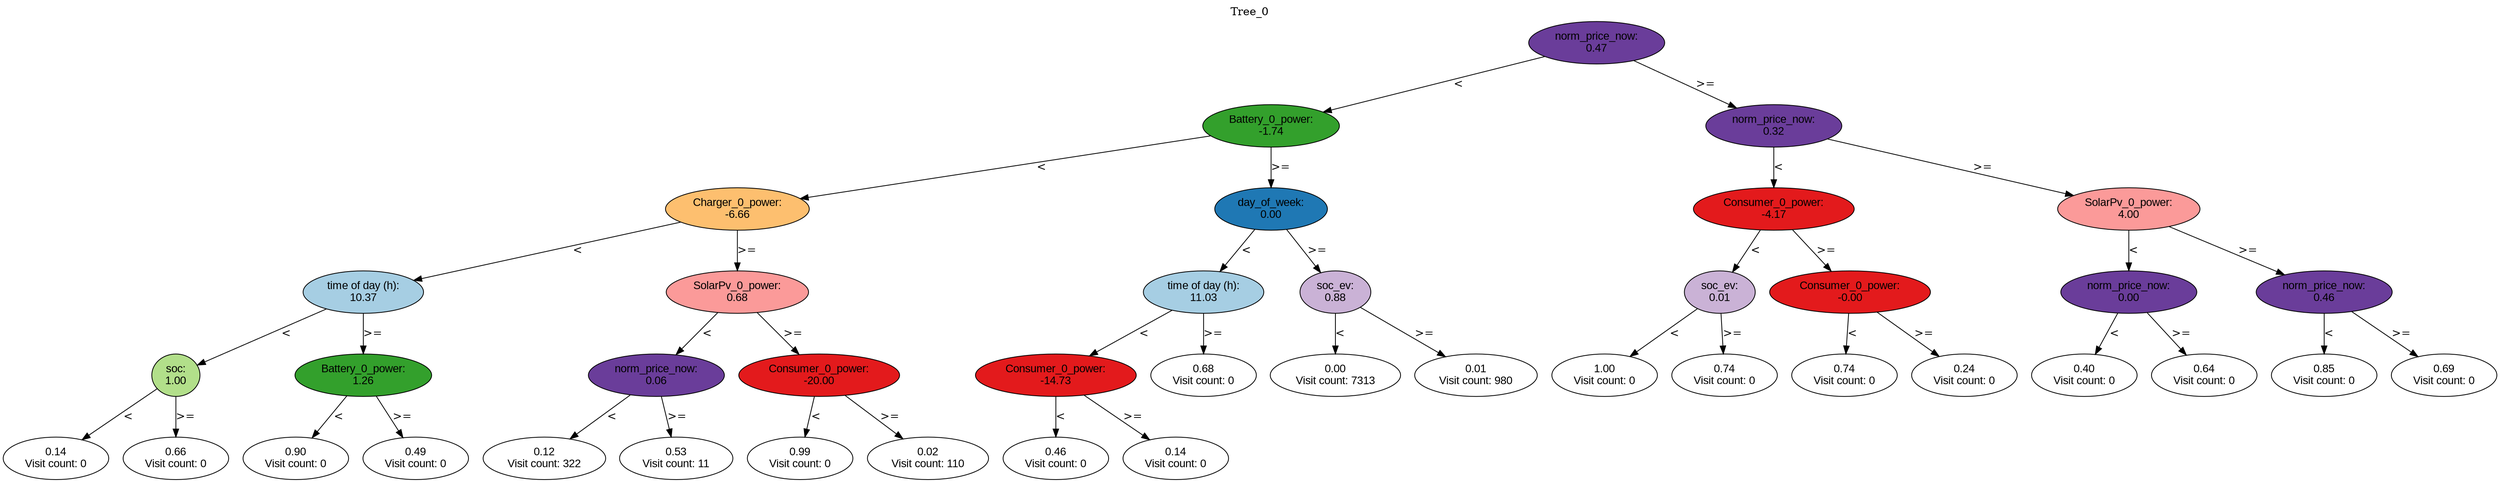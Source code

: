 digraph BST {
    node [fontname="Arial" style=filled colorscheme=paired12];
    0 [ label = "norm_price_now:
0.47" fillcolor=10];
    1 [ label = "Battery_0_power:
-1.74" fillcolor=4];
    2 [ label = "Charger_0_power:
-6.66" fillcolor=7];
    3 [ label = "time of day (h):
10.37" fillcolor=1];
    4 [ label = "soc:
1.00" fillcolor=3];
    5 [ label = "0.14
Visit count: 0" fillcolor=white];
    6 [ label = "0.66
Visit count: 0" fillcolor=white];
    7 [ label = "Battery_0_power:
1.26" fillcolor=4];
    8 [ label = "0.90
Visit count: 0" fillcolor=white];
    9 [ label = "0.49
Visit count: 0" fillcolor=white];
    10 [ label = "SolarPv_0_power:
0.68" fillcolor=5];
    11 [ label = "norm_price_now:
0.06" fillcolor=10];
    12 [ label = "0.12
Visit count: 322" fillcolor=white];
    13 [ label = "0.53
Visit count: 11" fillcolor=white];
    14 [ label = "Consumer_0_power:
-20.00" fillcolor=6];
    15 [ label = "0.99
Visit count: 0" fillcolor=white];
    16 [ label = "0.02
Visit count: 110" fillcolor=white];
    17 [ label = "day_of_week:
0.00" fillcolor=2];
    18 [ label = "time of day (h):
11.03" fillcolor=1];
    19 [ label = "Consumer_0_power:
-14.73" fillcolor=6];
    20 [ label = "0.46
Visit count: 0" fillcolor=white];
    21 [ label = "0.14
Visit count: 0" fillcolor=white];
    22 [ label = "0.68
Visit count: 0" fillcolor=white];
    23 [ label = "soc_ev:
0.88" fillcolor=9];
    24 [ label = "0.00
Visit count: 7313" fillcolor=white];
    25 [ label = "0.01
Visit count: 980" fillcolor=white];
    26 [ label = "norm_price_now:
0.32" fillcolor=10];
    27 [ label = "Consumer_0_power:
-4.17" fillcolor=6];
    28 [ label = "soc_ev:
0.01" fillcolor=9];
    29 [ label = "1.00
Visit count: 0" fillcolor=white];
    30 [ label = "0.74
Visit count: 0" fillcolor=white];
    31 [ label = "Consumer_0_power:
-0.00" fillcolor=6];
    32 [ label = "0.74
Visit count: 0" fillcolor=white];
    33 [ label = "0.24
Visit count: 0" fillcolor=white];
    34 [ label = "SolarPv_0_power:
4.00" fillcolor=5];
    35 [ label = "norm_price_now:
0.00" fillcolor=10];
    36 [ label = "0.40
Visit count: 0" fillcolor=white];
    37 [ label = "0.64
Visit count: 0" fillcolor=white];
    38 [ label = "norm_price_now:
0.46" fillcolor=10];
    39 [ label = "0.85
Visit count: 0" fillcolor=white];
    40 [ label = "0.69
Visit count: 0" fillcolor=white];

    0  -> 1[ label = "<"];
    0  -> 26[ label = ">="];
    1  -> 2[ label = "<"];
    1  -> 17[ label = ">="];
    2  -> 3[ label = "<"];
    2  -> 10[ label = ">="];
    3  -> 4[ label = "<"];
    3  -> 7[ label = ">="];
    4  -> 5[ label = "<"];
    4  -> 6[ label = ">="];
    7  -> 8[ label = "<"];
    7  -> 9[ label = ">="];
    10  -> 11[ label = "<"];
    10  -> 14[ label = ">="];
    11  -> 12[ label = "<"];
    11  -> 13[ label = ">="];
    14  -> 15[ label = "<"];
    14  -> 16[ label = ">="];
    17  -> 18[ label = "<"];
    17  -> 23[ label = ">="];
    18  -> 19[ label = "<"];
    18  -> 22[ label = ">="];
    19  -> 20[ label = "<"];
    19  -> 21[ label = ">="];
    23  -> 24[ label = "<"];
    23  -> 25[ label = ">="];
    26  -> 27[ label = "<"];
    26  -> 34[ label = ">="];
    27  -> 28[ label = "<"];
    27  -> 31[ label = ">="];
    28  -> 29[ label = "<"];
    28  -> 30[ label = ">="];
    31  -> 32[ label = "<"];
    31  -> 33[ label = ">="];
    34  -> 35[ label = "<"];
    34  -> 38[ label = ">="];
    35  -> 36[ label = "<"];
    35  -> 37[ label = ">="];
    38  -> 39[ label = "<"];
    38  -> 40[ label = ">="];

    labelloc="t";
    label="Tree_0";
}